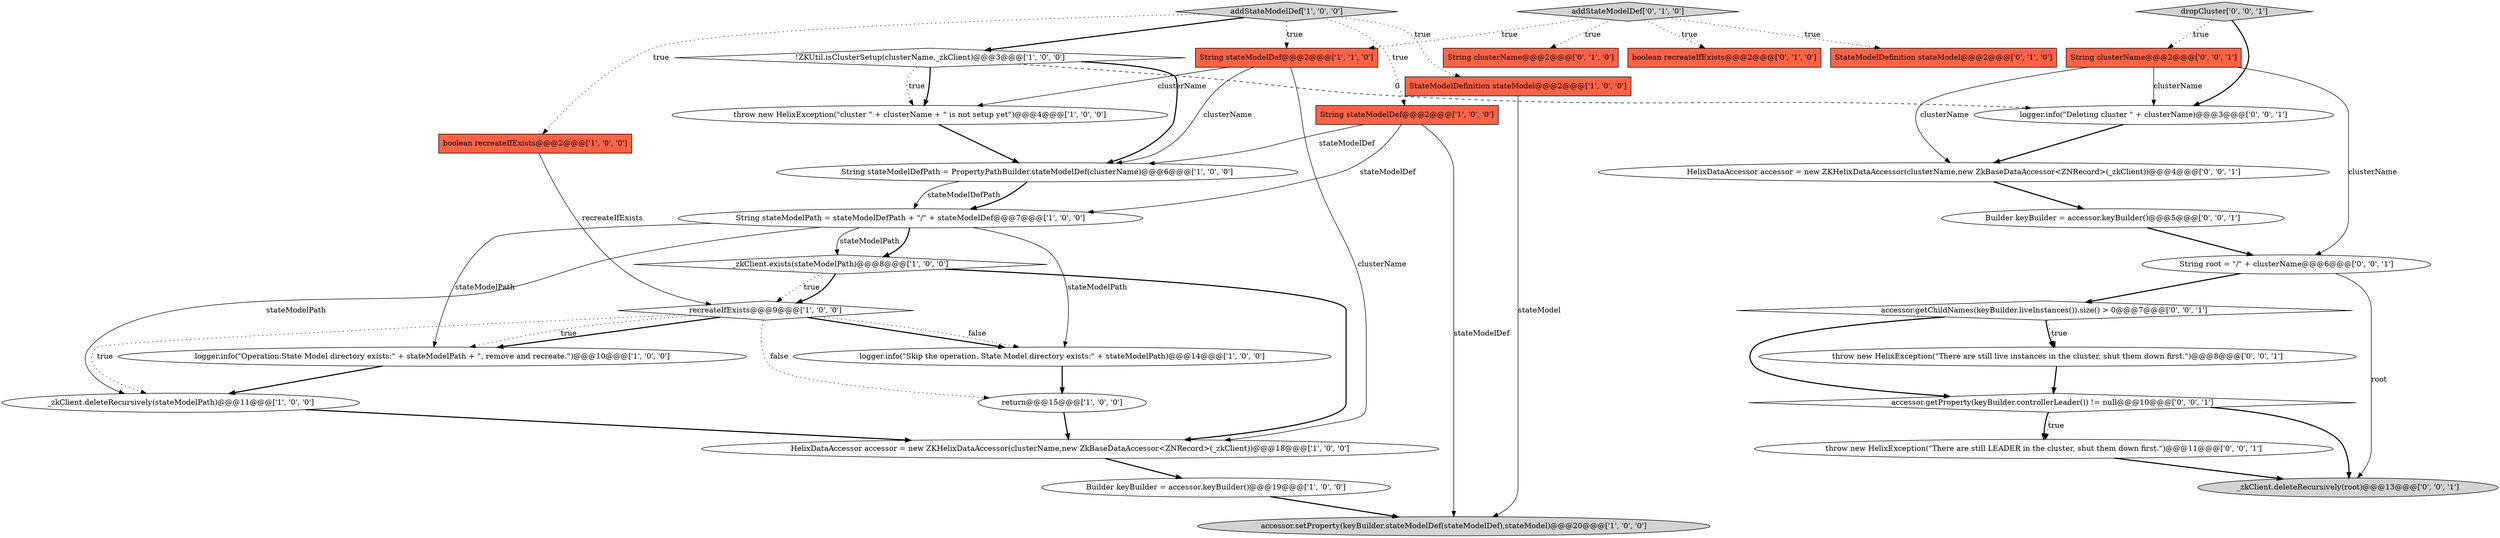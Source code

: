 digraph {
1 [style = filled, label = "String stateModelDefPath = PropertyPathBuilder.stateModelDef(clusterName)@@@6@@@['1', '0', '0']", fillcolor = white, shape = ellipse image = "AAA0AAABBB1BBB"];
30 [style = filled, label = "throw new HelixException(\"There are still LEADER in the cluster, shut them down first.\")@@@11@@@['0', '0', '1']", fillcolor = white, shape = ellipse image = "AAA0AAABBB3BBB"];
4 [style = filled, label = "_zkClient.deleteRecursively(stateModelPath)@@@11@@@['1', '0', '0']", fillcolor = white, shape = ellipse image = "AAA0AAABBB1BBB"];
5 [style = filled, label = "String stateModelDef@@@2@@@['1', '0', '0']", fillcolor = tomato, shape = box image = "AAA0AAABBB1BBB"];
15 [style = filled, label = "Builder keyBuilder = accessor.keyBuilder()@@@19@@@['1', '0', '0']", fillcolor = white, shape = ellipse image = "AAA0AAABBB1BBB"];
13 [style = filled, label = "StateModelDefinition stateModel@@@2@@@['1', '0', '0']", fillcolor = tomato, shape = box image = "AAA0AAABBB1BBB"];
32 [style = filled, label = "accessor.getChildNames(keyBuilder.liveInstances()).size() > 0@@@7@@@['0', '0', '1']", fillcolor = white, shape = diamond image = "AAA0AAABBB3BBB"];
28 [style = filled, label = "accessor.getProperty(keyBuilder.controllerLeader()) != null@@@10@@@['0', '0', '1']", fillcolor = white, shape = diamond image = "AAA0AAABBB3BBB"];
3 [style = filled, label = "boolean recreateIfExists@@@2@@@['1', '0', '0']", fillcolor = tomato, shape = box image = "AAA0AAABBB1BBB"];
23 [style = filled, label = "throw new HelixException(\"There are still live instances in the cluster, shut them down first.\")@@@8@@@['0', '0', '1']", fillcolor = white, shape = ellipse image = "AAA0AAABBB3BBB"];
7 [style = filled, label = "!ZKUtil.isClusterSetup(clusterName,_zkClient)@@@3@@@['1', '0', '0']", fillcolor = white, shape = diamond image = "AAA0AAABBB1BBB"];
19 [style = filled, label = "StateModelDefinition stateModel@@@2@@@['0', '1', '0']", fillcolor = tomato, shape = box image = "AAA0AAABBB2BBB"];
14 [style = filled, label = "throw new HelixException(\"cluster \" + clusterName + \" is not setup yet\")@@@4@@@['1', '0', '0']", fillcolor = white, shape = ellipse image = "AAA0AAABBB1BBB"];
21 [style = filled, label = "String clusterName@@@2@@@['0', '1', '0']", fillcolor = tomato, shape = box image = "AAA0AAABBB2BBB"];
24 [style = filled, label = "dropCluster['0', '0', '1']", fillcolor = lightgray, shape = diamond image = "AAA0AAABBB3BBB"];
0 [style = filled, label = "HelixDataAccessor accessor = new ZKHelixDataAccessor(clusterName,new ZkBaseDataAccessor<ZNRecord>(_zkClient))@@@18@@@['1', '0', '0']", fillcolor = white, shape = ellipse image = "AAA0AAABBB1BBB"];
25 [style = filled, label = "logger.info(\"Deleting cluster \" + clusterName)@@@3@@@['0', '0', '1']", fillcolor = white, shape = ellipse image = "AAA0AAABBB3BBB"];
27 [style = filled, label = "Builder keyBuilder = accessor.keyBuilder()@@@5@@@['0', '0', '1']", fillcolor = white, shape = ellipse image = "AAA0AAABBB3BBB"];
8 [style = filled, label = "return@@@15@@@['1', '0', '0']", fillcolor = white, shape = ellipse image = "AAA0AAABBB1BBB"];
6 [style = filled, label = "logger.info(\"Operation.State Model directory exists:\" + stateModelPath + \", remove and recreate.\")@@@10@@@['1', '0', '0']", fillcolor = white, shape = ellipse image = "AAA0AAABBB1BBB"];
16 [style = filled, label = "String stateModelDef@@@2@@@['1', '1', '0']", fillcolor = tomato, shape = box image = "AAA0AAABBB1BBB"];
29 [style = filled, label = "String clusterName@@@2@@@['0', '0', '1']", fillcolor = tomato, shape = box image = "AAA0AAABBB3BBB"];
26 [style = filled, label = "HelixDataAccessor accessor = new ZKHelixDataAccessor(clusterName,new ZkBaseDataAccessor<ZNRecord>(_zkClient))@@@4@@@['0', '0', '1']", fillcolor = white, shape = ellipse image = "AAA0AAABBB3BBB"];
20 [style = filled, label = "addStateModelDef['0', '1', '0']", fillcolor = lightgray, shape = diamond image = "AAA0AAABBB2BBB"];
2 [style = filled, label = "addStateModelDef['1', '0', '0']", fillcolor = lightgray, shape = diamond image = "AAA0AAABBB1BBB"];
11 [style = filled, label = "recreateIfExists@@@9@@@['1', '0', '0']", fillcolor = white, shape = diamond image = "AAA0AAABBB1BBB"];
17 [style = filled, label = "String stateModelPath = stateModelDefPath + \"/\" + stateModelDef@@@7@@@['1', '0', '0']", fillcolor = white, shape = ellipse image = "AAA0AAABBB1BBB"];
10 [style = filled, label = "accessor.setProperty(keyBuilder.stateModelDef(stateModelDef),stateModel)@@@20@@@['1', '0', '0']", fillcolor = lightgray, shape = ellipse image = "AAA0AAABBB1BBB"];
22 [style = filled, label = "_zkClient.deleteRecursively(root)@@@13@@@['0', '0', '1']", fillcolor = lightgray, shape = ellipse image = "AAA0AAABBB3BBB"];
9 [style = filled, label = "logger.info(\"Skip the operation. State Model directory exists:\" + stateModelPath)@@@14@@@['1', '0', '0']", fillcolor = white, shape = ellipse image = "AAA0AAABBB1BBB"];
18 [style = filled, label = "boolean recreateIfExists@@@2@@@['0', '1', '0']", fillcolor = tomato, shape = box image = "AAA0AAABBB2BBB"];
12 [style = filled, label = "_zkClient.exists(stateModelPath)@@@8@@@['1', '0', '0']", fillcolor = white, shape = diamond image = "AAA0AAABBB1BBB"];
31 [style = filled, label = "String root = \"/\" + clusterName@@@6@@@['0', '0', '1']", fillcolor = white, shape = ellipse image = "AAA0AAABBB3BBB"];
28->30 [style = bold, label=""];
12->0 [style = bold, label=""];
32->23 [style = bold, label=""];
5->1 [style = solid, label="stateModelDef"];
16->1 [style = solid, label="clusterName"];
2->3 [style = dotted, label="true"];
29->26 [style = solid, label="clusterName"];
6->4 [style = bold, label=""];
20->21 [style = dotted, label="true"];
16->0 [style = solid, label="clusterName"];
8->0 [style = bold, label=""];
2->7 [style = bold, label=""];
20->18 [style = dotted, label="true"];
12->11 [style = dotted, label="true"];
31->22 [style = solid, label="root"];
25->26 [style = bold, label=""];
2->5 [style = dotted, label="true"];
32->23 [style = dotted, label="true"];
30->22 [style = bold, label=""];
11->9 [style = bold, label=""];
17->12 [style = bold, label=""];
17->4 [style = solid, label="stateModelPath"];
11->6 [style = bold, label=""];
16->14 [style = solid, label="clusterName"];
3->11 [style = solid, label="recreateIfExists"];
11->9 [style = dotted, label="false"];
20->16 [style = dotted, label="true"];
26->27 [style = bold, label=""];
17->9 [style = solid, label="stateModelPath"];
28->30 [style = dotted, label="true"];
5->10 [style = solid, label="stateModelDef"];
2->16 [style = dotted, label="true"];
31->32 [style = bold, label=""];
7->25 [style = dashed, label="0"];
7->14 [style = bold, label=""];
14->1 [style = bold, label=""];
17->12 [style = solid, label="stateModelPath"];
28->22 [style = bold, label=""];
0->15 [style = bold, label=""];
11->8 [style = dotted, label="false"];
7->14 [style = dotted, label="true"];
2->13 [style = dotted, label="true"];
32->28 [style = bold, label=""];
11->6 [style = dotted, label="true"];
1->17 [style = solid, label="stateModelDefPath"];
1->17 [style = bold, label=""];
13->10 [style = solid, label="stateModel"];
24->29 [style = dotted, label="true"];
17->6 [style = solid, label="stateModelPath"];
29->31 [style = solid, label="clusterName"];
11->4 [style = dotted, label="true"];
12->11 [style = bold, label=""];
23->28 [style = bold, label=""];
20->19 [style = dotted, label="true"];
7->1 [style = bold, label=""];
24->25 [style = bold, label=""];
9->8 [style = bold, label=""];
5->17 [style = solid, label="stateModelDef"];
15->10 [style = bold, label=""];
27->31 [style = bold, label=""];
4->0 [style = bold, label=""];
29->25 [style = solid, label="clusterName"];
}

